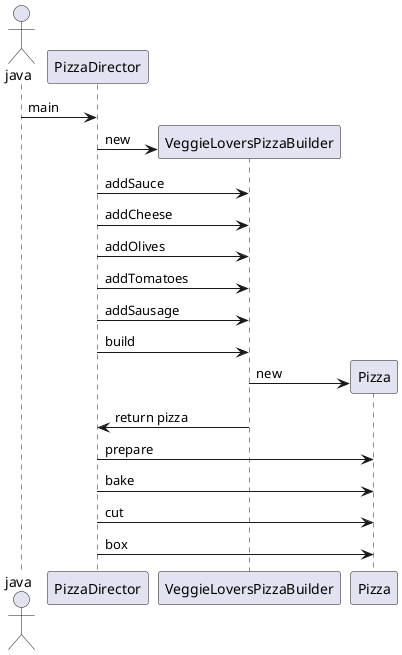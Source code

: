 @startuml
actor java
java -> PizzaDirector : main
create VeggieLoversPizzaBuilder
PizzaDirector -> VeggieLoversPizzaBuilder : new
PizzaDirector -> VeggieLoversPizzaBuilder : addSauce
PizzaDirector -> VeggieLoversPizzaBuilder : addCheese
PizzaDirector -> VeggieLoversPizzaBuilder : addOlives
PizzaDirector -> VeggieLoversPizzaBuilder : addTomatoes
PizzaDirector -> VeggieLoversPizzaBuilder : addSausage
PizzaDirector -> VeggieLoversPizzaBuilder : build
create Pizza
VeggieLoversPizzaBuilder -> Pizza : new
PizzaDirector <-  VeggieLoversPizzaBuilder : return pizza
PizzaDirector -> Pizza : prepare
PizzaDirector -> Pizza : bake
PizzaDirector -> Pizza : cut
PizzaDirector -> Pizza : box
@enduml